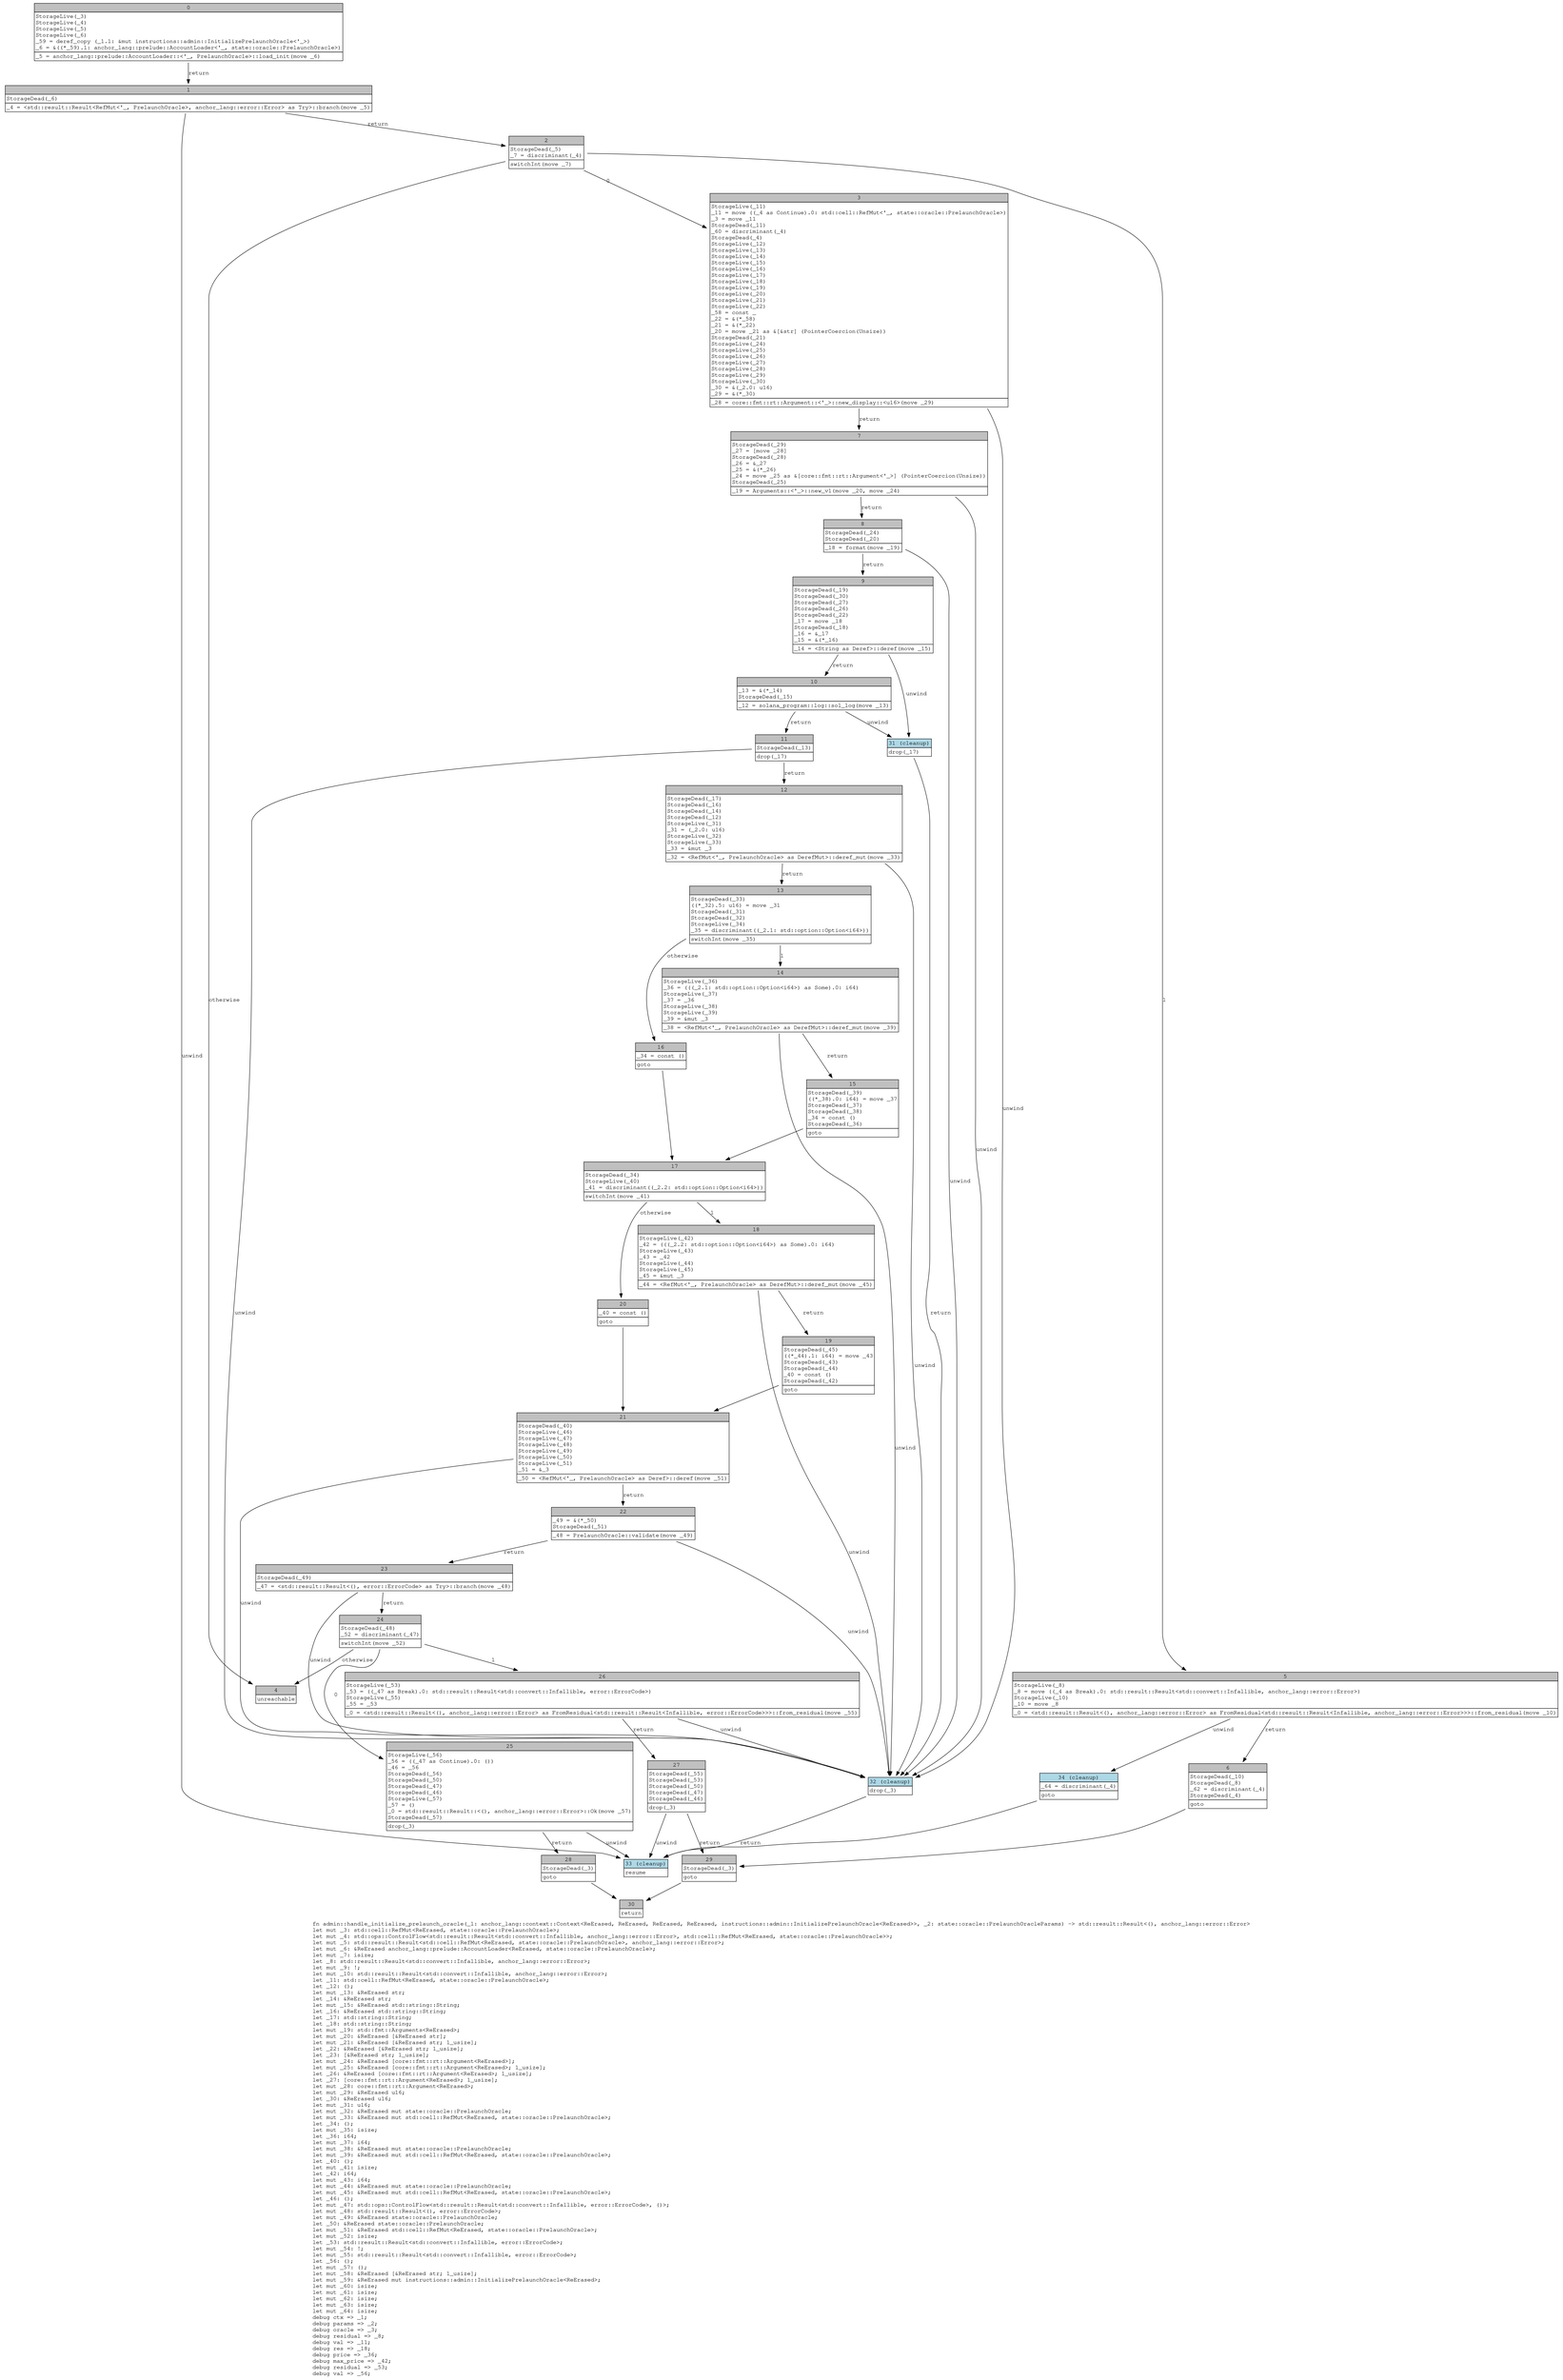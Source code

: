 digraph Mir_0_1112 {
    graph [fontname="Courier, monospace"];
    node [fontname="Courier, monospace"];
    edge [fontname="Courier, monospace"];
    label=<fn admin::handle_initialize_prelaunch_oracle(_1: anchor_lang::context::Context&lt;ReErased, ReErased, ReErased, ReErased, instructions::admin::InitializePrelaunchOracle&lt;ReErased&gt;&gt;, _2: state::oracle::PrelaunchOracleParams) -&gt; std::result::Result&lt;(), anchor_lang::error::Error&gt;<br align="left"/>let mut _3: std::cell::RefMut&lt;ReErased, state::oracle::PrelaunchOracle&gt;;<br align="left"/>let mut _4: std::ops::ControlFlow&lt;std::result::Result&lt;std::convert::Infallible, anchor_lang::error::Error&gt;, std::cell::RefMut&lt;ReErased, state::oracle::PrelaunchOracle&gt;&gt;;<br align="left"/>let mut _5: std::result::Result&lt;std::cell::RefMut&lt;ReErased, state::oracle::PrelaunchOracle&gt;, anchor_lang::error::Error&gt;;<br align="left"/>let mut _6: &amp;ReErased anchor_lang::prelude::AccountLoader&lt;ReErased, state::oracle::PrelaunchOracle&gt;;<br align="left"/>let mut _7: isize;<br align="left"/>let _8: std::result::Result&lt;std::convert::Infallible, anchor_lang::error::Error&gt;;<br align="left"/>let mut _9: !;<br align="left"/>let mut _10: std::result::Result&lt;std::convert::Infallible, anchor_lang::error::Error&gt;;<br align="left"/>let _11: std::cell::RefMut&lt;ReErased, state::oracle::PrelaunchOracle&gt;;<br align="left"/>let _12: ();<br align="left"/>let mut _13: &amp;ReErased str;<br align="left"/>let _14: &amp;ReErased str;<br align="left"/>let mut _15: &amp;ReErased std::string::String;<br align="left"/>let _16: &amp;ReErased std::string::String;<br align="left"/>let _17: std::string::String;<br align="left"/>let _18: std::string::String;<br align="left"/>let mut _19: std::fmt::Arguments&lt;ReErased&gt;;<br align="left"/>let mut _20: &amp;ReErased [&amp;ReErased str];<br align="left"/>let mut _21: &amp;ReErased [&amp;ReErased str; 1_usize];<br align="left"/>let _22: &amp;ReErased [&amp;ReErased str; 1_usize];<br align="left"/>let _23: [&amp;ReErased str; 1_usize];<br align="left"/>let mut _24: &amp;ReErased [core::fmt::rt::Argument&lt;ReErased&gt;];<br align="left"/>let mut _25: &amp;ReErased [core::fmt::rt::Argument&lt;ReErased&gt;; 1_usize];<br align="left"/>let _26: &amp;ReErased [core::fmt::rt::Argument&lt;ReErased&gt;; 1_usize];<br align="left"/>let _27: [core::fmt::rt::Argument&lt;ReErased&gt;; 1_usize];<br align="left"/>let mut _28: core::fmt::rt::Argument&lt;ReErased&gt;;<br align="left"/>let mut _29: &amp;ReErased u16;<br align="left"/>let _30: &amp;ReErased u16;<br align="left"/>let mut _31: u16;<br align="left"/>let mut _32: &amp;ReErased mut state::oracle::PrelaunchOracle;<br align="left"/>let mut _33: &amp;ReErased mut std::cell::RefMut&lt;ReErased, state::oracle::PrelaunchOracle&gt;;<br align="left"/>let _34: ();<br align="left"/>let mut _35: isize;<br align="left"/>let _36: i64;<br align="left"/>let mut _37: i64;<br align="left"/>let mut _38: &amp;ReErased mut state::oracle::PrelaunchOracle;<br align="left"/>let mut _39: &amp;ReErased mut std::cell::RefMut&lt;ReErased, state::oracle::PrelaunchOracle&gt;;<br align="left"/>let _40: ();<br align="left"/>let mut _41: isize;<br align="left"/>let _42: i64;<br align="left"/>let mut _43: i64;<br align="left"/>let mut _44: &amp;ReErased mut state::oracle::PrelaunchOracle;<br align="left"/>let mut _45: &amp;ReErased mut std::cell::RefMut&lt;ReErased, state::oracle::PrelaunchOracle&gt;;<br align="left"/>let _46: ();<br align="left"/>let mut _47: std::ops::ControlFlow&lt;std::result::Result&lt;std::convert::Infallible, error::ErrorCode&gt;, ()&gt;;<br align="left"/>let mut _48: std::result::Result&lt;(), error::ErrorCode&gt;;<br align="left"/>let mut _49: &amp;ReErased state::oracle::PrelaunchOracle;<br align="left"/>let _50: &amp;ReErased state::oracle::PrelaunchOracle;<br align="left"/>let mut _51: &amp;ReErased std::cell::RefMut&lt;ReErased, state::oracle::PrelaunchOracle&gt;;<br align="left"/>let mut _52: isize;<br align="left"/>let _53: std::result::Result&lt;std::convert::Infallible, error::ErrorCode&gt;;<br align="left"/>let mut _54: !;<br align="left"/>let mut _55: std::result::Result&lt;std::convert::Infallible, error::ErrorCode&gt;;<br align="left"/>let _56: ();<br align="left"/>let mut _57: ();<br align="left"/>let mut _58: &amp;ReErased [&amp;ReErased str; 1_usize];<br align="left"/>let mut _59: &amp;ReErased mut instructions::admin::InitializePrelaunchOracle&lt;ReErased&gt;;<br align="left"/>let mut _60: isize;<br align="left"/>let mut _61: isize;<br align="left"/>let mut _62: isize;<br align="left"/>let mut _63: isize;<br align="left"/>let mut _64: isize;<br align="left"/>debug ctx =&gt; _1;<br align="left"/>debug params =&gt; _2;<br align="left"/>debug oracle =&gt; _3;<br align="left"/>debug residual =&gt; _8;<br align="left"/>debug val =&gt; _11;<br align="left"/>debug res =&gt; _18;<br align="left"/>debug price =&gt; _36;<br align="left"/>debug max_price =&gt; _42;<br align="left"/>debug residual =&gt; _53;<br align="left"/>debug val =&gt; _56;<br align="left"/>>;
    bb0__0_1112 [shape="none", label=<<table border="0" cellborder="1" cellspacing="0"><tr><td bgcolor="gray" align="center" colspan="1">0</td></tr><tr><td align="left" balign="left">StorageLive(_3)<br/>StorageLive(_4)<br/>StorageLive(_5)<br/>StorageLive(_6)<br/>_59 = deref_copy (_1.1: &amp;mut instructions::admin::InitializePrelaunchOracle&lt;'_&gt;)<br/>_6 = &amp;((*_59).1: anchor_lang::prelude::AccountLoader&lt;'_, state::oracle::PrelaunchOracle&gt;)<br/></td></tr><tr><td align="left">_5 = anchor_lang::prelude::AccountLoader::&lt;'_, PrelaunchOracle&gt;::load_init(move _6)</td></tr></table>>];
    bb1__0_1112 [shape="none", label=<<table border="0" cellborder="1" cellspacing="0"><tr><td bgcolor="gray" align="center" colspan="1">1</td></tr><tr><td align="left" balign="left">StorageDead(_6)<br/></td></tr><tr><td align="left">_4 = &lt;std::result::Result&lt;RefMut&lt;'_, PrelaunchOracle&gt;, anchor_lang::error::Error&gt; as Try&gt;::branch(move _5)</td></tr></table>>];
    bb2__0_1112 [shape="none", label=<<table border="0" cellborder="1" cellspacing="0"><tr><td bgcolor="gray" align="center" colspan="1">2</td></tr><tr><td align="left" balign="left">StorageDead(_5)<br/>_7 = discriminant(_4)<br/></td></tr><tr><td align="left">switchInt(move _7)</td></tr></table>>];
    bb3__0_1112 [shape="none", label=<<table border="0" cellborder="1" cellspacing="0"><tr><td bgcolor="gray" align="center" colspan="1">3</td></tr><tr><td align="left" balign="left">StorageLive(_11)<br/>_11 = move ((_4 as Continue).0: std::cell::RefMut&lt;'_, state::oracle::PrelaunchOracle&gt;)<br/>_3 = move _11<br/>StorageDead(_11)<br/>_60 = discriminant(_4)<br/>StorageDead(_4)<br/>StorageLive(_12)<br/>StorageLive(_13)<br/>StorageLive(_14)<br/>StorageLive(_15)<br/>StorageLive(_16)<br/>StorageLive(_17)<br/>StorageLive(_18)<br/>StorageLive(_19)<br/>StorageLive(_20)<br/>StorageLive(_21)<br/>StorageLive(_22)<br/>_58 = const _<br/>_22 = &amp;(*_58)<br/>_21 = &amp;(*_22)<br/>_20 = move _21 as &amp;[&amp;str] (PointerCoercion(Unsize))<br/>StorageDead(_21)<br/>StorageLive(_24)<br/>StorageLive(_25)<br/>StorageLive(_26)<br/>StorageLive(_27)<br/>StorageLive(_28)<br/>StorageLive(_29)<br/>StorageLive(_30)<br/>_30 = &amp;(_2.0: u16)<br/>_29 = &amp;(*_30)<br/></td></tr><tr><td align="left">_28 = core::fmt::rt::Argument::&lt;'_&gt;::new_display::&lt;u16&gt;(move _29)</td></tr></table>>];
    bb4__0_1112 [shape="none", label=<<table border="0" cellborder="1" cellspacing="0"><tr><td bgcolor="gray" align="center" colspan="1">4</td></tr><tr><td align="left">unreachable</td></tr></table>>];
    bb5__0_1112 [shape="none", label=<<table border="0" cellborder="1" cellspacing="0"><tr><td bgcolor="gray" align="center" colspan="1">5</td></tr><tr><td align="left" balign="left">StorageLive(_8)<br/>_8 = move ((_4 as Break).0: std::result::Result&lt;std::convert::Infallible, anchor_lang::error::Error&gt;)<br/>StorageLive(_10)<br/>_10 = move _8<br/></td></tr><tr><td align="left">_0 = &lt;std::result::Result&lt;(), anchor_lang::error::Error&gt; as FromResidual&lt;std::result::Result&lt;Infallible, anchor_lang::error::Error&gt;&gt;&gt;::from_residual(move _10)</td></tr></table>>];
    bb6__0_1112 [shape="none", label=<<table border="0" cellborder="1" cellspacing="0"><tr><td bgcolor="gray" align="center" colspan="1">6</td></tr><tr><td align="left" balign="left">StorageDead(_10)<br/>StorageDead(_8)<br/>_62 = discriminant(_4)<br/>StorageDead(_4)<br/></td></tr><tr><td align="left">goto</td></tr></table>>];
    bb7__0_1112 [shape="none", label=<<table border="0" cellborder="1" cellspacing="0"><tr><td bgcolor="gray" align="center" colspan="1">7</td></tr><tr><td align="left" balign="left">StorageDead(_29)<br/>_27 = [move _28]<br/>StorageDead(_28)<br/>_26 = &amp;_27<br/>_25 = &amp;(*_26)<br/>_24 = move _25 as &amp;[core::fmt::rt::Argument&lt;'_&gt;] (PointerCoercion(Unsize))<br/>StorageDead(_25)<br/></td></tr><tr><td align="left">_19 = Arguments::&lt;'_&gt;::new_v1(move _20, move _24)</td></tr></table>>];
    bb8__0_1112 [shape="none", label=<<table border="0" cellborder="1" cellspacing="0"><tr><td bgcolor="gray" align="center" colspan="1">8</td></tr><tr><td align="left" balign="left">StorageDead(_24)<br/>StorageDead(_20)<br/></td></tr><tr><td align="left">_18 = format(move _19)</td></tr></table>>];
    bb9__0_1112 [shape="none", label=<<table border="0" cellborder="1" cellspacing="0"><tr><td bgcolor="gray" align="center" colspan="1">9</td></tr><tr><td align="left" balign="left">StorageDead(_19)<br/>StorageDead(_30)<br/>StorageDead(_27)<br/>StorageDead(_26)<br/>StorageDead(_22)<br/>_17 = move _18<br/>StorageDead(_18)<br/>_16 = &amp;_17<br/>_15 = &amp;(*_16)<br/></td></tr><tr><td align="left">_14 = &lt;String as Deref&gt;::deref(move _15)</td></tr></table>>];
    bb10__0_1112 [shape="none", label=<<table border="0" cellborder="1" cellspacing="0"><tr><td bgcolor="gray" align="center" colspan="1">10</td></tr><tr><td align="left" balign="left">_13 = &amp;(*_14)<br/>StorageDead(_15)<br/></td></tr><tr><td align="left">_12 = solana_program::log::sol_log(move _13)</td></tr></table>>];
    bb11__0_1112 [shape="none", label=<<table border="0" cellborder="1" cellspacing="0"><tr><td bgcolor="gray" align="center" colspan="1">11</td></tr><tr><td align="left" balign="left">StorageDead(_13)<br/></td></tr><tr><td align="left">drop(_17)</td></tr></table>>];
    bb12__0_1112 [shape="none", label=<<table border="0" cellborder="1" cellspacing="0"><tr><td bgcolor="gray" align="center" colspan="1">12</td></tr><tr><td align="left" balign="left">StorageDead(_17)<br/>StorageDead(_16)<br/>StorageDead(_14)<br/>StorageDead(_12)<br/>StorageLive(_31)<br/>_31 = (_2.0: u16)<br/>StorageLive(_32)<br/>StorageLive(_33)<br/>_33 = &amp;mut _3<br/></td></tr><tr><td align="left">_32 = &lt;RefMut&lt;'_, PrelaunchOracle&gt; as DerefMut&gt;::deref_mut(move _33)</td></tr></table>>];
    bb13__0_1112 [shape="none", label=<<table border="0" cellborder="1" cellspacing="0"><tr><td bgcolor="gray" align="center" colspan="1">13</td></tr><tr><td align="left" balign="left">StorageDead(_33)<br/>((*_32).5: u16) = move _31<br/>StorageDead(_31)<br/>StorageDead(_32)<br/>StorageLive(_34)<br/>_35 = discriminant((_2.1: std::option::Option&lt;i64&gt;))<br/></td></tr><tr><td align="left">switchInt(move _35)</td></tr></table>>];
    bb14__0_1112 [shape="none", label=<<table border="0" cellborder="1" cellspacing="0"><tr><td bgcolor="gray" align="center" colspan="1">14</td></tr><tr><td align="left" balign="left">StorageLive(_36)<br/>_36 = (((_2.1: std::option::Option&lt;i64&gt;) as Some).0: i64)<br/>StorageLive(_37)<br/>_37 = _36<br/>StorageLive(_38)<br/>StorageLive(_39)<br/>_39 = &amp;mut _3<br/></td></tr><tr><td align="left">_38 = &lt;RefMut&lt;'_, PrelaunchOracle&gt; as DerefMut&gt;::deref_mut(move _39)</td></tr></table>>];
    bb15__0_1112 [shape="none", label=<<table border="0" cellborder="1" cellspacing="0"><tr><td bgcolor="gray" align="center" colspan="1">15</td></tr><tr><td align="left" balign="left">StorageDead(_39)<br/>((*_38).0: i64) = move _37<br/>StorageDead(_37)<br/>StorageDead(_38)<br/>_34 = const ()<br/>StorageDead(_36)<br/></td></tr><tr><td align="left">goto</td></tr></table>>];
    bb16__0_1112 [shape="none", label=<<table border="0" cellborder="1" cellspacing="0"><tr><td bgcolor="gray" align="center" colspan="1">16</td></tr><tr><td align="left" balign="left">_34 = const ()<br/></td></tr><tr><td align="left">goto</td></tr></table>>];
    bb17__0_1112 [shape="none", label=<<table border="0" cellborder="1" cellspacing="0"><tr><td bgcolor="gray" align="center" colspan="1">17</td></tr><tr><td align="left" balign="left">StorageDead(_34)<br/>StorageLive(_40)<br/>_41 = discriminant((_2.2: std::option::Option&lt;i64&gt;))<br/></td></tr><tr><td align="left">switchInt(move _41)</td></tr></table>>];
    bb18__0_1112 [shape="none", label=<<table border="0" cellborder="1" cellspacing="0"><tr><td bgcolor="gray" align="center" colspan="1">18</td></tr><tr><td align="left" balign="left">StorageLive(_42)<br/>_42 = (((_2.2: std::option::Option&lt;i64&gt;) as Some).0: i64)<br/>StorageLive(_43)<br/>_43 = _42<br/>StorageLive(_44)<br/>StorageLive(_45)<br/>_45 = &amp;mut _3<br/></td></tr><tr><td align="left">_44 = &lt;RefMut&lt;'_, PrelaunchOracle&gt; as DerefMut&gt;::deref_mut(move _45)</td></tr></table>>];
    bb19__0_1112 [shape="none", label=<<table border="0" cellborder="1" cellspacing="0"><tr><td bgcolor="gray" align="center" colspan="1">19</td></tr><tr><td align="left" balign="left">StorageDead(_45)<br/>((*_44).1: i64) = move _43<br/>StorageDead(_43)<br/>StorageDead(_44)<br/>_40 = const ()<br/>StorageDead(_42)<br/></td></tr><tr><td align="left">goto</td></tr></table>>];
    bb20__0_1112 [shape="none", label=<<table border="0" cellborder="1" cellspacing="0"><tr><td bgcolor="gray" align="center" colspan="1">20</td></tr><tr><td align="left" balign="left">_40 = const ()<br/></td></tr><tr><td align="left">goto</td></tr></table>>];
    bb21__0_1112 [shape="none", label=<<table border="0" cellborder="1" cellspacing="0"><tr><td bgcolor="gray" align="center" colspan="1">21</td></tr><tr><td align="left" balign="left">StorageDead(_40)<br/>StorageLive(_46)<br/>StorageLive(_47)<br/>StorageLive(_48)<br/>StorageLive(_49)<br/>StorageLive(_50)<br/>StorageLive(_51)<br/>_51 = &amp;_3<br/></td></tr><tr><td align="left">_50 = &lt;RefMut&lt;'_, PrelaunchOracle&gt; as Deref&gt;::deref(move _51)</td></tr></table>>];
    bb22__0_1112 [shape="none", label=<<table border="0" cellborder="1" cellspacing="0"><tr><td bgcolor="gray" align="center" colspan="1">22</td></tr><tr><td align="left" balign="left">_49 = &amp;(*_50)<br/>StorageDead(_51)<br/></td></tr><tr><td align="left">_48 = PrelaunchOracle::validate(move _49)</td></tr></table>>];
    bb23__0_1112 [shape="none", label=<<table border="0" cellborder="1" cellspacing="0"><tr><td bgcolor="gray" align="center" colspan="1">23</td></tr><tr><td align="left" balign="left">StorageDead(_49)<br/></td></tr><tr><td align="left">_47 = &lt;std::result::Result&lt;(), error::ErrorCode&gt; as Try&gt;::branch(move _48)</td></tr></table>>];
    bb24__0_1112 [shape="none", label=<<table border="0" cellborder="1" cellspacing="0"><tr><td bgcolor="gray" align="center" colspan="1">24</td></tr><tr><td align="left" balign="left">StorageDead(_48)<br/>_52 = discriminant(_47)<br/></td></tr><tr><td align="left">switchInt(move _52)</td></tr></table>>];
    bb25__0_1112 [shape="none", label=<<table border="0" cellborder="1" cellspacing="0"><tr><td bgcolor="gray" align="center" colspan="1">25</td></tr><tr><td align="left" balign="left">StorageLive(_56)<br/>_56 = ((_47 as Continue).0: ())<br/>_46 = _56<br/>StorageDead(_56)<br/>StorageDead(_50)<br/>StorageDead(_47)<br/>StorageDead(_46)<br/>StorageLive(_57)<br/>_57 = ()<br/>_0 = std::result::Result::&lt;(), anchor_lang::error::Error&gt;::Ok(move _57)<br/>StorageDead(_57)<br/></td></tr><tr><td align="left">drop(_3)</td></tr></table>>];
    bb26__0_1112 [shape="none", label=<<table border="0" cellborder="1" cellspacing="0"><tr><td bgcolor="gray" align="center" colspan="1">26</td></tr><tr><td align="left" balign="left">StorageLive(_53)<br/>_53 = ((_47 as Break).0: std::result::Result&lt;std::convert::Infallible, error::ErrorCode&gt;)<br/>StorageLive(_55)<br/>_55 = _53<br/></td></tr><tr><td align="left">_0 = &lt;std::result::Result&lt;(), anchor_lang::error::Error&gt; as FromResidual&lt;std::result::Result&lt;Infallible, error::ErrorCode&gt;&gt;&gt;::from_residual(move _55)</td></tr></table>>];
    bb27__0_1112 [shape="none", label=<<table border="0" cellborder="1" cellspacing="0"><tr><td bgcolor="gray" align="center" colspan="1">27</td></tr><tr><td align="left" balign="left">StorageDead(_55)<br/>StorageDead(_53)<br/>StorageDead(_50)<br/>StorageDead(_47)<br/>StorageDead(_46)<br/></td></tr><tr><td align="left">drop(_3)</td></tr></table>>];
    bb28__0_1112 [shape="none", label=<<table border="0" cellborder="1" cellspacing="0"><tr><td bgcolor="gray" align="center" colspan="1">28</td></tr><tr><td align="left" balign="left">StorageDead(_3)<br/></td></tr><tr><td align="left">goto</td></tr></table>>];
    bb29__0_1112 [shape="none", label=<<table border="0" cellborder="1" cellspacing="0"><tr><td bgcolor="gray" align="center" colspan="1">29</td></tr><tr><td align="left" balign="left">StorageDead(_3)<br/></td></tr><tr><td align="left">goto</td></tr></table>>];
    bb30__0_1112 [shape="none", label=<<table border="0" cellborder="1" cellspacing="0"><tr><td bgcolor="gray" align="center" colspan="1">30</td></tr><tr><td align="left">return</td></tr></table>>];
    bb31__0_1112 [shape="none", label=<<table border="0" cellborder="1" cellspacing="0"><tr><td bgcolor="lightblue" align="center" colspan="1">31 (cleanup)</td></tr><tr><td align="left">drop(_17)</td></tr></table>>];
    bb32__0_1112 [shape="none", label=<<table border="0" cellborder="1" cellspacing="0"><tr><td bgcolor="lightblue" align="center" colspan="1">32 (cleanup)</td></tr><tr><td align="left">drop(_3)</td></tr></table>>];
    bb33__0_1112 [shape="none", label=<<table border="0" cellborder="1" cellspacing="0"><tr><td bgcolor="lightblue" align="center" colspan="1">33 (cleanup)</td></tr><tr><td align="left">resume</td></tr></table>>];
    bb34__0_1112 [shape="none", label=<<table border="0" cellborder="1" cellspacing="0"><tr><td bgcolor="lightblue" align="center" colspan="1">34 (cleanup)</td></tr><tr><td align="left" balign="left">_64 = discriminant(_4)<br/></td></tr><tr><td align="left">goto</td></tr></table>>];
    bb0__0_1112 -> bb1__0_1112 [label="return"];
    bb1__0_1112 -> bb2__0_1112 [label="return"];
    bb1__0_1112 -> bb33__0_1112 [label="unwind"];
    bb2__0_1112 -> bb3__0_1112 [label="0"];
    bb2__0_1112 -> bb5__0_1112 [label="1"];
    bb2__0_1112 -> bb4__0_1112 [label="otherwise"];
    bb3__0_1112 -> bb7__0_1112 [label="return"];
    bb3__0_1112 -> bb32__0_1112 [label="unwind"];
    bb5__0_1112 -> bb6__0_1112 [label="return"];
    bb5__0_1112 -> bb34__0_1112 [label="unwind"];
    bb6__0_1112 -> bb29__0_1112 [label=""];
    bb7__0_1112 -> bb8__0_1112 [label="return"];
    bb7__0_1112 -> bb32__0_1112 [label="unwind"];
    bb8__0_1112 -> bb9__0_1112 [label="return"];
    bb8__0_1112 -> bb32__0_1112 [label="unwind"];
    bb9__0_1112 -> bb10__0_1112 [label="return"];
    bb9__0_1112 -> bb31__0_1112 [label="unwind"];
    bb10__0_1112 -> bb11__0_1112 [label="return"];
    bb10__0_1112 -> bb31__0_1112 [label="unwind"];
    bb11__0_1112 -> bb12__0_1112 [label="return"];
    bb11__0_1112 -> bb32__0_1112 [label="unwind"];
    bb12__0_1112 -> bb13__0_1112 [label="return"];
    bb12__0_1112 -> bb32__0_1112 [label="unwind"];
    bb13__0_1112 -> bb14__0_1112 [label="1"];
    bb13__0_1112 -> bb16__0_1112 [label="otherwise"];
    bb14__0_1112 -> bb15__0_1112 [label="return"];
    bb14__0_1112 -> bb32__0_1112 [label="unwind"];
    bb15__0_1112 -> bb17__0_1112 [label=""];
    bb16__0_1112 -> bb17__0_1112 [label=""];
    bb17__0_1112 -> bb18__0_1112 [label="1"];
    bb17__0_1112 -> bb20__0_1112 [label="otherwise"];
    bb18__0_1112 -> bb19__0_1112 [label="return"];
    bb18__0_1112 -> bb32__0_1112 [label="unwind"];
    bb19__0_1112 -> bb21__0_1112 [label=""];
    bb20__0_1112 -> bb21__0_1112 [label=""];
    bb21__0_1112 -> bb22__0_1112 [label="return"];
    bb21__0_1112 -> bb32__0_1112 [label="unwind"];
    bb22__0_1112 -> bb23__0_1112 [label="return"];
    bb22__0_1112 -> bb32__0_1112 [label="unwind"];
    bb23__0_1112 -> bb24__0_1112 [label="return"];
    bb23__0_1112 -> bb32__0_1112 [label="unwind"];
    bb24__0_1112 -> bb25__0_1112 [label="0"];
    bb24__0_1112 -> bb26__0_1112 [label="1"];
    bb24__0_1112 -> bb4__0_1112 [label="otherwise"];
    bb25__0_1112 -> bb28__0_1112 [label="return"];
    bb25__0_1112 -> bb33__0_1112 [label="unwind"];
    bb26__0_1112 -> bb27__0_1112 [label="return"];
    bb26__0_1112 -> bb32__0_1112 [label="unwind"];
    bb27__0_1112 -> bb29__0_1112 [label="return"];
    bb27__0_1112 -> bb33__0_1112 [label="unwind"];
    bb28__0_1112 -> bb30__0_1112 [label=""];
    bb29__0_1112 -> bb30__0_1112 [label=""];
    bb31__0_1112 -> bb32__0_1112 [label="return"];
    bb32__0_1112 -> bb33__0_1112 [label="return"];
    bb34__0_1112 -> bb33__0_1112 [label=""];
}
